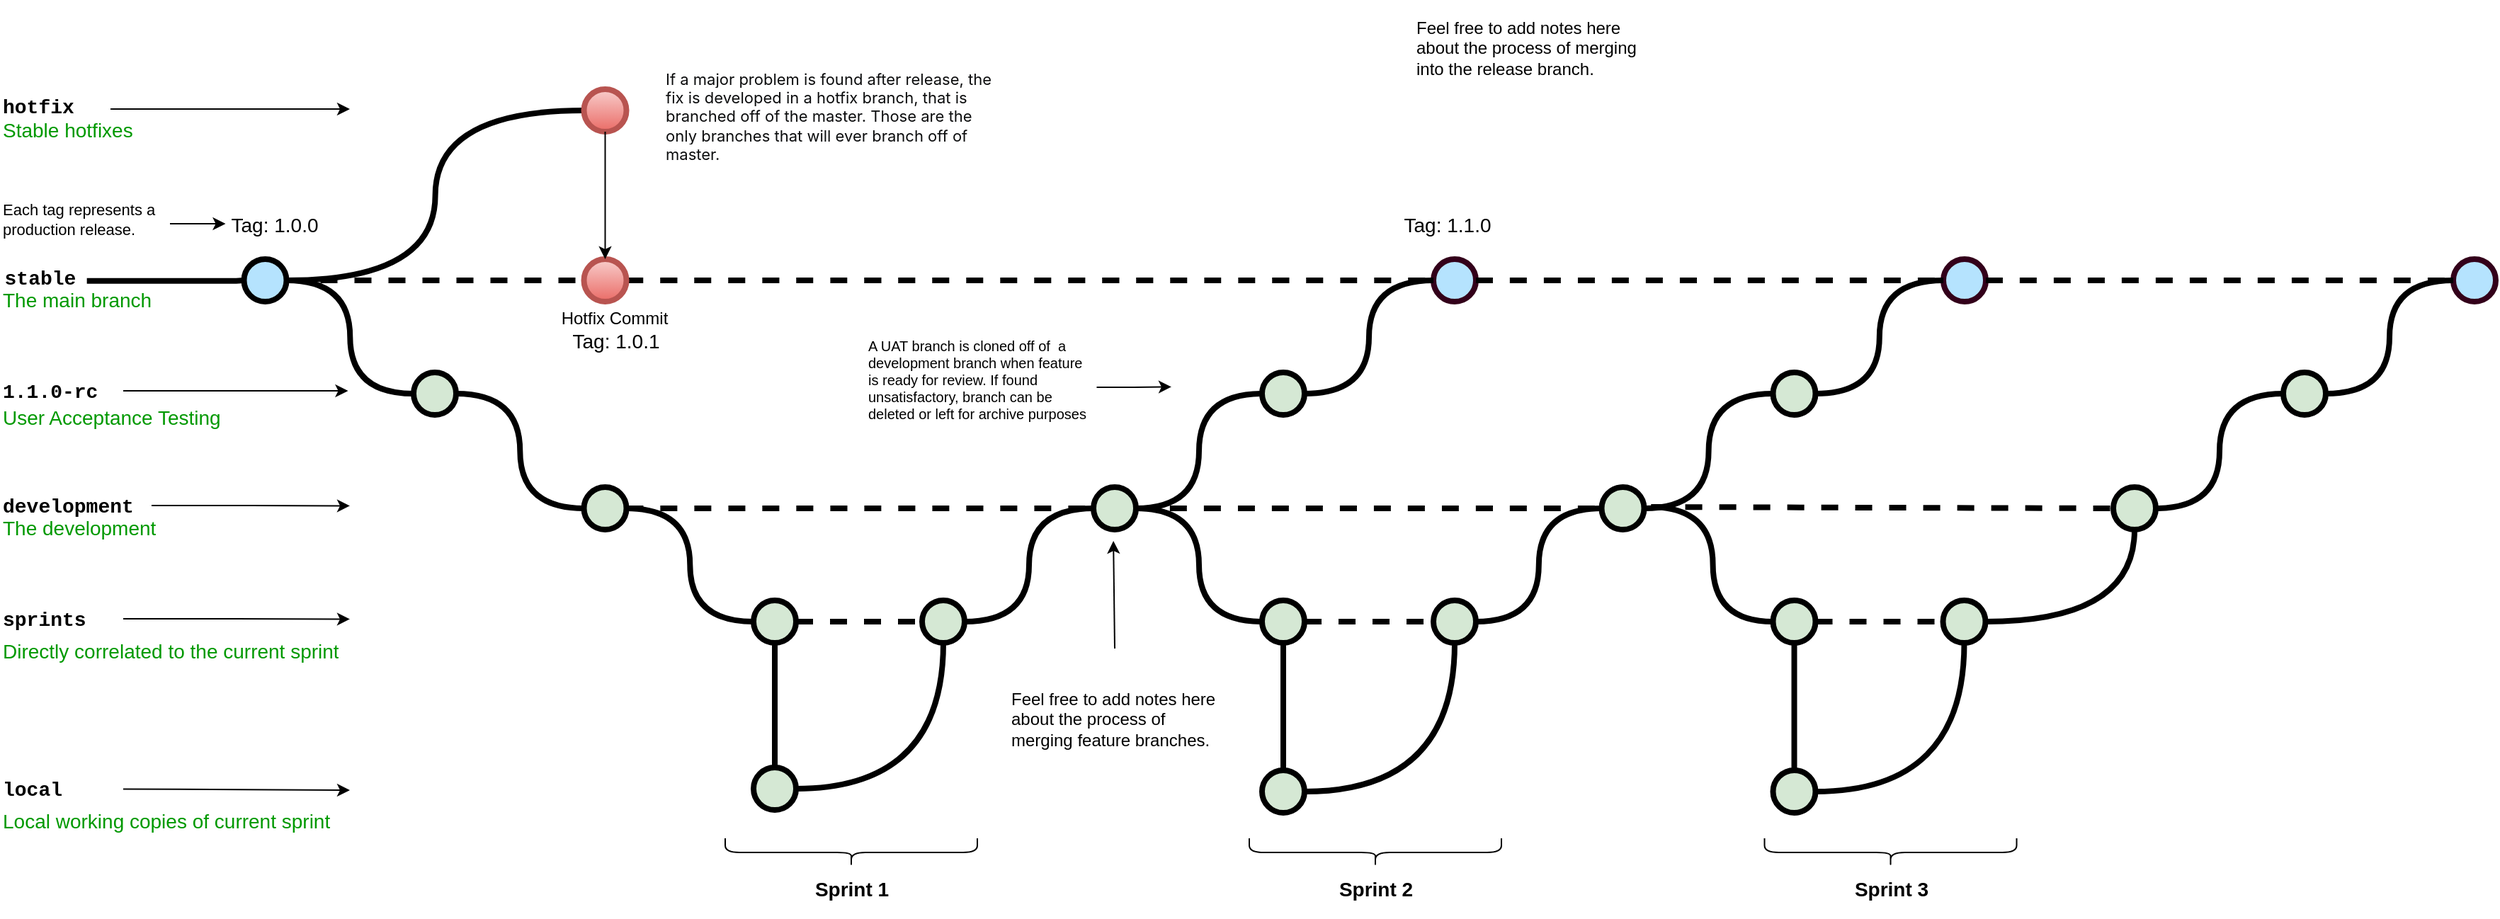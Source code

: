 <mxfile version="22.1.0" type="github">
  <diagram id="yPxyJZ8AM_hMuL3Unpa9" name="HW.GitFlow">
    <mxGraphModel dx="1247" dy="687" grid="1" gridSize="10" guides="1" tooltips="1" connect="1" arrows="1" fold="1" page="1" pageScale="1" pageWidth="1700" pageHeight="1100" math="0" shadow="0">
      <root>
        <mxCell id="0" />
        <mxCell id="1" parent="0" />
        <mxCell id="uWUnNED6HEl2aK5fdaIb-7" value="Hotfix Commit" style="text;html=1;strokeColor=none;fillColor=none;align=center;verticalAlign=middle;whiteSpace=wrap;overflow=hidden;" parent="1" vertex="1">
          <mxGeometry x="427.25" y="351" width="80" height="30" as="geometry" />
        </mxCell>
        <mxCell id="uWUnNED6HEl2aK5fdaIb-8" value="" style="edgeStyle=orthogonalEdgeStyle;rounded=0;html=1;jettySize=auto;orthogonalLoop=1;plain-blue;endArrow=none;endFill=0;strokeWidth=4;strokeColor=#000000;entryX=0;entryY=0.5;entryDx=0;entryDy=0;entryPerimeter=0;dashed=1;" parent="1" source="uWUnNED6HEl2aK5fdaIb-10" target="9hBKPDzoitwpIBdzFDQ7-16" edge="1">
          <mxGeometry x="292.25" y="211" as="geometry">
            <mxPoint x="442.25" y="330" as="targetPoint" />
          </mxGeometry>
        </mxCell>
        <mxCell id="uWUnNED6HEl2aK5fdaIb-9" style="edgeStyle=orthogonalEdgeStyle;curved=1;rounded=0;html=1;exitX=1;exitY=0.5;exitPerimeter=0;entryX=0;entryY=0.5;entryPerimeter=0;endArrow=none;endFill=0;jettySize=auto;orthogonalLoop=1;strokeWidth=4;fontSize=15;entryDx=0;entryDy=0;exitDx=0;exitDy=0;" parent="1" source="uWUnNED6HEl2aK5fdaIb-10" target="uWUnNED6HEl2aK5fdaIb-15" edge="1">
          <mxGeometry relative="1" as="geometry">
            <mxPoint x="230" y="371" as="sourcePoint" />
            <mxPoint x="348.8" y="453.79" as="targetPoint" />
          </mxGeometry>
        </mxCell>
        <mxCell id="uWUnNED6HEl2aK5fdaIb-10" value="" style="verticalLabelPosition=bottom;verticalAlign=top;html=1;strokeWidth=4;shape=mxgraph.flowchart.on-page_reference;plain-blue;gradientColor=none;fillColor=#B5E3Fe;strokeColor=#000000;" parent="1" vertex="1">
          <mxGeometry x="205.25" y="324" width="30" height="30" as="geometry" />
        </mxCell>
        <mxCell id="uWUnNED6HEl2aK5fdaIb-80" value="" style="edgeStyle=orthogonalEdgeStyle;curved=1;rounded=0;orthogonalLoop=1;jettySize=auto;html=1;endArrow=none;endFill=0;strokeWidth=4;entryX=0;entryY=0.5;entryDx=0;entryDy=0;entryPerimeter=0;exitX=1;exitY=0.5;exitDx=0;exitDy=0;exitPerimeter=0;dashed=1;" parent="1" source="9hBKPDzoitwpIBdzFDQ7-16" target="uWUnNED6HEl2aK5fdaIb-109" edge="1">
          <mxGeometry relative="1" as="geometry">
            <mxPoint x="734.5" y="330" as="targetPoint" />
            <mxPoint x="652.25" y="330" as="sourcePoint" />
          </mxGeometry>
        </mxCell>
        <mxCell id="uWUnNED6HEl2aK5fdaIb-109" value="" style="verticalLabelPosition=bottom;verticalAlign=top;html=1;strokeWidth=4;shape=mxgraph.flowchart.on-page_reference;plain-blue;gradientColor=none;strokeColor=#33001A;fillColor=#B5E3FE;" parent="1" vertex="1">
          <mxGeometry x="1045" y="324" width="30" height="30" as="geometry" />
        </mxCell>
        <mxCell id="uWUnNED6HEl2aK5fdaIb-12" value="" style="edgeStyle=orthogonalEdgeStyle;rounded=0;html=1;jettySize=auto;orthogonalLoop=1;strokeWidth=4;endArrow=none;endFill=0;exitX=0.418;exitY=-0.13;exitDx=0;exitDy=0;exitPerimeter=0;" parent="1" target="uWUnNED6HEl2aK5fdaIb-10" edge="1" source="uWUnNED6HEl2aK5fdaIb-90">
          <mxGeometry x="192.25" y="211" as="geometry">
            <mxPoint x="100" y="336" as="sourcePoint" />
          </mxGeometry>
        </mxCell>
        <mxCell id="uWUnNED6HEl2aK5fdaIb-13" value="stable" style="text;html=1;strokeColor=none;fillColor=none;align=center;verticalAlign=middle;whiteSpace=wrap;overflow=hidden;fontSize=14;fontStyle=1;fontFamily=Courier New;" parent="1" vertex="1">
          <mxGeometry x="33" y="317" width="57" height="42" as="geometry" />
        </mxCell>
        <mxCell id="uWUnNED6HEl2aK5fdaIb-15" value="" style="verticalLabelPosition=bottom;verticalAlign=top;html=1;strokeWidth=4;shape=mxgraph.flowchart.on-page_reference;plain-purple;gradientColor=none;strokeColor=#000000;fillColor=#D5E8D4;" parent="1" vertex="1">
          <mxGeometry x="325" y="404" width="30" height="30" as="geometry" />
        </mxCell>
        <mxCell id="uWUnNED6HEl2aK5fdaIb-20" value="1.1.0-rc" style="text;html=1;strokeColor=none;fillColor=none;align=left;verticalAlign=middle;whiteSpace=wrap;overflow=hidden;fontSize=14;fontStyle=1;fontFamily=Courier New;" parent="1" vertex="1">
          <mxGeometry x="33" y="407" width="87" height="20" as="geometry" />
        </mxCell>
        <mxCell id="uWUnNED6HEl2aK5fdaIb-75" style="edgeStyle=orthogonalEdgeStyle;rounded=0;orthogonalLoop=1;jettySize=auto;html=1;entryX=1;entryY=0.5;entryDx=0;entryDy=0;entryPerimeter=0;endArrow=none;endFill=0;strokeWidth=4;curved=1;" parent="1" source="uWUnNED6HEl2aK5fdaIb-69" target="uWUnNED6HEl2aK5fdaIb-15" edge="1">
          <mxGeometry relative="1" as="geometry" />
        </mxCell>
        <mxCell id="uWUnNED6HEl2aK5fdaIb-94" style="edgeStyle=orthogonalEdgeStyle;curved=1;rounded=0;orthogonalLoop=1;jettySize=auto;html=1;exitX=1;exitY=0.5;exitDx=0;exitDy=0;exitPerimeter=0;entryX=0;entryY=0.5;entryDx=0;entryDy=0;entryPerimeter=0;endArrow=none;endFill=0;strokeWidth=4;fontFamily=Courier New;fontColor=#009900;" parent="1" source="uWUnNED6HEl2aK5fdaIb-69" target="uWUnNED6HEl2aK5fdaIb-82" edge="1">
          <mxGeometry relative="1" as="geometry" />
        </mxCell>
        <mxCell id="uWUnNED6HEl2aK5fdaIb-69" value="" style="verticalLabelPosition=bottom;verticalAlign=top;html=1;strokeWidth=4;shape=mxgraph.flowchart.on-page_reference;plain-purple;gradientColor=none;strokeColor=#000000;fillColor=#D5E8D4;" parent="1" vertex="1">
          <mxGeometry x="445.25" y="485" width="30" height="30" as="geometry" />
        </mxCell>
        <mxCell id="uWUnNED6HEl2aK5fdaIb-96" value="" style="edgeStyle=orthogonalEdgeStyle;curved=1;rounded=0;orthogonalLoop=1;jettySize=auto;html=1;endArrow=none;endFill=0;strokeWidth=4;fontFamily=Courier New;fontColor=#009900;exitX=1;exitY=0.5;exitDx=0;exitDy=0;exitPerimeter=0;dashed=1;" parent="1" source="uWUnNED6HEl2aK5fdaIb-69" target="uWUnNED6HEl2aK5fdaIb-95" edge="1">
          <mxGeometry relative="1" as="geometry">
            <mxPoint x="624.75" y="495" as="sourcePoint" />
          </mxGeometry>
        </mxCell>
        <mxCell id="uWUnNED6HEl2aK5fdaIb-108" style="edgeStyle=orthogonalEdgeStyle;curved=1;rounded=0;orthogonalLoop=1;jettySize=auto;html=1;entryX=0;entryY=0.5;entryDx=0;entryDy=0;entryPerimeter=0;endArrow=none;endFill=0;strokeWidth=4;fontFamily=Courier New;fontColor=#009900;" parent="1" source="uWUnNED6HEl2aK5fdaIb-95" target="uWUnNED6HEl2aK5fdaIb-106" edge="1">
          <mxGeometry relative="1" as="geometry" />
        </mxCell>
        <mxCell id="uWUnNED6HEl2aK5fdaIb-95" value="" style="verticalLabelPosition=bottom;verticalAlign=top;html=1;strokeWidth=4;shape=mxgraph.flowchart.on-page_reference;plain-purple;gradientColor=none;strokeColor=#000000;fillColor=#D5E8D4;" parent="1" vertex="1">
          <mxGeometry x="805" y="485" width="30" height="30" as="geometry" />
        </mxCell>
        <mxCell id="eTHWEqtKEvHJFxcrCYFt-22" style="edgeStyle=orthogonalEdgeStyle;rounded=0;orthogonalLoop=1;jettySize=auto;html=1;exitX=1;exitY=0.5;exitDx=0;exitDy=0;" edge="1" parent="1" source="uWUnNED6HEl2aK5fdaIb-76">
          <mxGeometry relative="1" as="geometry">
            <mxPoint x="280" y="498.238" as="targetPoint" />
          </mxGeometry>
        </mxCell>
        <mxCell id="uWUnNED6HEl2aK5fdaIb-76" value="development" style="text;html=1;strokeColor=none;fillColor=none;align=left;verticalAlign=middle;whiteSpace=wrap;overflow=hidden;fontSize=14;fontStyle=1;fontFamily=Courier New;" parent="1" vertex="1">
          <mxGeometry x="33" y="488" width="107" height="20" as="geometry" />
        </mxCell>
        <mxCell id="uWUnNED6HEl2aK5fdaIb-81" value="" style="edgeStyle=orthogonalEdgeStyle;rounded=0;orthogonalLoop=1;jettySize=auto;html=1;endArrow=none;endFill=0;strokeWidth=4;dashed=1;" parent="1" source="uWUnNED6HEl2aK5fdaIb-82" target="uWUnNED6HEl2aK5fdaIb-84" edge="1">
          <mxGeometry relative="1" as="geometry" />
        </mxCell>
        <mxCell id="uWUnNED6HEl2aK5fdaIb-82" value="" style="verticalLabelPosition=bottom;verticalAlign=top;html=1;strokeWidth=4;shape=mxgraph.flowchart.on-page_reference;plain-purple;gradientColor=none;strokeColor=#000000;fillColor=#D5E8D4;" parent="1" vertex="1">
          <mxGeometry x="565" y="565" width="30" height="30" as="geometry" />
        </mxCell>
        <mxCell id="uWUnNED6HEl2aK5fdaIb-97" style="edgeStyle=orthogonalEdgeStyle;curved=1;rounded=0;orthogonalLoop=1;jettySize=auto;html=1;exitX=1;exitY=0.5;exitDx=0;exitDy=0;exitPerimeter=0;entryX=0;entryY=0.5;entryDx=0;entryDy=0;entryPerimeter=0;endArrow=none;endFill=0;strokeWidth=4;fontFamily=Courier New;fontColor=#009900;" parent="1" source="uWUnNED6HEl2aK5fdaIb-84" target="uWUnNED6HEl2aK5fdaIb-95" edge="1">
          <mxGeometry relative="1" as="geometry" />
        </mxCell>
        <mxCell id="uWUnNED6HEl2aK5fdaIb-84" value="" style="verticalLabelPosition=bottom;verticalAlign=top;html=1;strokeWidth=4;shape=mxgraph.flowchart.on-page_reference;plain-purple;gradientColor=none;strokeColor=#000000;fillColor=#D5E8D4;" parent="1" vertex="1">
          <mxGeometry x="684" y="565" width="30" height="30" as="geometry" />
        </mxCell>
        <mxCell id="eTHWEqtKEvHJFxcrCYFt-21" style="edgeStyle=orthogonalEdgeStyle;rounded=0;orthogonalLoop=1;jettySize=auto;html=1;exitX=1;exitY=0.5;exitDx=0;exitDy=0;" edge="1" parent="1" source="uWUnNED6HEl2aK5fdaIb-86">
          <mxGeometry relative="1" as="geometry">
            <mxPoint x="280" y="578.238" as="targetPoint" />
          </mxGeometry>
        </mxCell>
        <mxCell id="uWUnNED6HEl2aK5fdaIb-86" value="sprints" style="text;html=1;strokeColor=none;fillColor=none;align=left;verticalAlign=middle;whiteSpace=wrap;overflow=hidden;fontSize=14;fontStyle=1;fontFamily=Courier New;" parent="1" vertex="1">
          <mxGeometry x="33" y="568" width="87" height="20" as="geometry" />
        </mxCell>
        <mxCell id="uWUnNED6HEl2aK5fdaIb-87" value="The development" style="text;html=1;strokeColor=none;fillColor=none;align=left;verticalAlign=middle;whiteSpace=wrap;overflow=hidden;fontSize=14;fontStyle=0;fontColor=#009900;" parent="1" vertex="1">
          <mxGeometry x="33" y="503" width="240" height="20" as="geometry" />
        </mxCell>
        <mxCell id="uWUnNED6HEl2aK5fdaIb-88" value="Directly correlated to the current sprint" style="text;html=1;strokeColor=none;fillColor=none;align=left;verticalAlign=middle;whiteSpace=wrap;overflow=hidden;fontSize=14;fontStyle=0;fontColor=#009900;" parent="1" vertex="1">
          <mxGeometry x="33" y="588" width="254.25" height="25" as="geometry" />
        </mxCell>
        <mxCell id="uWUnNED6HEl2aK5fdaIb-89" value="User Acceptance Testing" style="text;html=1;strokeColor=none;fillColor=none;align=left;verticalAlign=middle;whiteSpace=wrap;overflow=hidden;fontSize=14;fontStyle=0;fontColor=#009900;" parent="1" vertex="1">
          <mxGeometry x="33" y="425" width="240" height="20" as="geometry" />
        </mxCell>
        <mxCell id="uWUnNED6HEl2aK5fdaIb-90" value="The main branch&lt;br&gt;" style="text;html=1;strokeColor=none;fillColor=none;align=left;verticalAlign=middle;whiteSpace=wrap;overflow=hidden;fontSize=14;fontStyle=0;fontColor=#009900;" parent="1" vertex="1">
          <mxGeometry x="33" y="342" width="146.75" height="20" as="geometry" />
        </mxCell>
        <mxCell id="uWUnNED6HEl2aK5fdaIb-93" value="" style="endArrow=classic;html=1;strokeWidth=1;fontFamily=Courier New;fontColor=#009900;entryX=1;entryY=0.5;entryDx=0;entryDy=0;exitX=1;exitY=0.5;exitDx=0;exitDy=0;" parent="1" edge="1" source="uWUnNED6HEl2aK5fdaIb-20">
          <mxGeometry width="50" height="50" relative="1" as="geometry">
            <mxPoint x="160" y="419" as="sourcePoint" />
            <mxPoint x="278.75" y="417" as="targetPoint" />
          </mxGeometry>
        </mxCell>
        <mxCell id="uWUnNED6HEl2aK5fdaIb-103" value="Tag: 1.0.0" style="text;html=1;strokeColor=none;fillColor=none;align=center;verticalAlign=middle;whiteSpace=wrap;overflow=hidden;fontSize=14;" parent="1" vertex="1">
          <mxGeometry x="192.25" y="289" width="70" height="20" as="geometry" />
        </mxCell>
        <mxCell id="uWUnNED6HEl2aK5fdaIb-115" style="edgeStyle=orthogonalEdgeStyle;curved=1;rounded=0;orthogonalLoop=1;jettySize=auto;html=1;entryX=0;entryY=0.5;entryDx=0;entryDy=0;entryPerimeter=0;endArrow=none;endFill=0;strokeWidth=4;fontFamily=Courier New;fontColor=#009900;" parent="1" source="uWUnNED6HEl2aK5fdaIb-106" target="uWUnNED6HEl2aK5fdaIb-109" edge="1">
          <mxGeometry relative="1" as="geometry" />
        </mxCell>
        <mxCell id="uWUnNED6HEl2aK5fdaIb-106" value="" style="verticalLabelPosition=bottom;verticalAlign=top;html=1;strokeWidth=4;shape=mxgraph.flowchart.on-page_reference;plain-purple;gradientColor=none;strokeColor=#000000;fillColor=#D5E8D4;" parent="1" vertex="1">
          <mxGeometry x="924" y="404" width="30" height="30" as="geometry" />
        </mxCell>
        <mxCell id="uWUnNED6HEl2aK5fdaIb-116" value="Tag: 1.1.0" style="text;html=1;strokeColor=none;fillColor=none;align=center;verticalAlign=middle;whiteSpace=wrap;overflow=hidden;fontSize=14;" parent="1" vertex="1">
          <mxGeometry x="1000" y="289" width="110" height="20" as="geometry" />
        </mxCell>
        <mxCell id="uWUnNED6HEl2aK5fdaIb-117" value="" style="endArrow=classic;html=1;strokeWidth=1;fontFamily=Courier New;fontColor=#009900;exitX=0.5;exitY=0;exitDx=0;exitDy=0;" parent="1" source="fSnZ5vnYTslC5NarKmr_-5" edge="1">
          <mxGeometry width="50" height="50" relative="1" as="geometry">
            <mxPoint x="820.935" y="739.0" as="sourcePoint" />
            <mxPoint x="819.06" y="523" as="targetPoint" />
          </mxGeometry>
        </mxCell>
        <mxCell id="eTHWEqtKEvHJFxcrCYFt-56" style="edgeStyle=orthogonalEdgeStyle;rounded=0;orthogonalLoop=1;jettySize=auto;html=1;exitX=1;exitY=0.5;exitDx=0;exitDy=0;" edge="1" parent="1" source="fSnZ5vnYTslC5NarKmr_-4">
          <mxGeometry relative="1" as="geometry">
            <mxPoint x="860" y="414.19" as="targetPoint" />
          </mxGeometry>
        </mxCell>
        <mxCell id="fSnZ5vnYTslC5NarKmr_-4" value="&lt;span style=&quot;font-size: 10px;&quot;&gt;A UAT branch is cloned off of&amp;nbsp; a development&amp;nbsp;branch when feature is ready for review. If found unsatisfactory, branch can be deleted or left for archive purposes&lt;br style=&quot;font-size: 10px;&quot;&gt;&lt;/span&gt;" style="text;html=1;strokeColor=none;fillColor=none;align=left;verticalAlign=top;whiteSpace=wrap;overflow=hidden;fontSize=10;fontStyle=0;fontColor=#000000;" parent="1" vertex="1">
          <mxGeometry x="644" y="373" width="163.25" height="83" as="geometry" />
        </mxCell>
        <mxCell id="fSnZ5vnYTslC5NarKmr_-9" value="" style="edgeStyle=orthogonalEdgeStyle;rounded=0;orthogonalLoop=1;jettySize=auto;html=1;fontSize=12;fontColor=#000000;entryX=0;entryY=0.5;entryDx=0;entryDy=0;" parent="1" source="fSnZ5vnYTslC5NarKmr_-8" target="uWUnNED6HEl2aK5fdaIb-103" edge="1">
          <mxGeometry relative="1" as="geometry">
            <mxPoint x="172.25" y="299" as="targetPoint" />
            <Array as="points">
              <mxPoint x="172.25" y="299" />
              <mxPoint x="172.25" y="299" />
            </Array>
          </mxGeometry>
        </mxCell>
        <mxCell id="fSnZ5vnYTslC5NarKmr_-8" value="&lt;span style=&quot;text-align: center; font-size: 11px;&quot;&gt;Each tag represents a production release.&lt;/span&gt;" style="text;html=1;strokeColor=none;fillColor=none;align=left;verticalAlign=middle;whiteSpace=wrap;overflow=hidden;fontSize=11;fontStyle=0;fontColor=#000000;" parent="1" vertex="1">
          <mxGeometry x="33" y="277" width="120" height="38" as="geometry" />
        </mxCell>
        <mxCell id="9hBKPDzoitwpIBdzFDQ7-15" value="&lt;span style=&quot;text-align: center&quot;&gt;Feel free to add notes here about the process of merging into the release branch.&lt;br&gt;&lt;br&gt;&lt;/span&gt;" style="text;html=1;strokeColor=none;fillColor=none;align=left;verticalAlign=middle;whiteSpace=wrap;overflow=hidden;fontSize=12;fontStyle=0;fontColor=#000000;" parent="1" vertex="1">
          <mxGeometry x="1031" y="141" width="167.75" height="81" as="geometry" />
        </mxCell>
        <mxCell id="9hBKPDzoitwpIBdzFDQ7-16" value="" style="verticalLabelPosition=bottom;verticalAlign=top;html=1;strokeWidth=4;shape=mxgraph.flowchart.on-page_reference;plain-blue;gradientColor=#EA6B66;strokeColor=#B85450;fillColor=#F8CECC;" parent="1" vertex="1">
          <mxGeometry x="445.25" y="324" width="30" height="30" as="geometry" />
        </mxCell>
        <mxCell id="9hBKPDzoitwpIBdzFDQ7-61" value="Tag: 1.0.1" style="text;html=1;strokeColor=none;fillColor=none;align=center;verticalAlign=middle;whiteSpace=wrap;overflow=hidden;fontSize=14;" parent="1" vertex="1">
          <mxGeometry x="432.63" y="371" width="70" height="20" as="geometry" />
        </mxCell>
        <mxCell id="eTHWEqtKEvHJFxcrCYFt-2" value="&lt;span style=&quot;color: rgb(12, 13, 14); font-family: -apple-system, BlinkMacSystemFont, &amp;quot;Segoe UI Adjusted&amp;quot;, &amp;quot;Segoe UI&amp;quot;, &amp;quot;Liberation Sans&amp;quot;, sans-serif; font-size: 11px; font-style: normal; font-variant-ligatures: normal; font-variant-caps: normal; font-weight: 400; letter-spacing: normal; orphans: 2; text-align: left; text-indent: 0px; text-transform: none; widows: 2; word-spacing: 0px; -webkit-text-stroke-width: 0px; background-color: rgb(255, 255, 255); text-decoration-thickness: initial; text-decoration-style: initial; text-decoration-color: initial; float: none; display: inline !important;&quot;&gt;If a major problem is found after release, the fix is developed in a hotfix branch, that is branched off of the master. Those are the only branches that will ever branch off of master.&lt;/span&gt;" style="text;whiteSpace=wrap;html=1;fontSize=11;" vertex="1" parent="1">
          <mxGeometry x="500.75" y="184" width="236.5" height="80" as="geometry" />
        </mxCell>
        <mxCell id="eTHWEqtKEvHJFxcrCYFt-6" style="edgeStyle=orthogonalEdgeStyle;curved=1;rounded=0;html=1;exitX=1;exitY=0.5;exitPerimeter=0;entryX=0;entryY=0.5;entryPerimeter=0;endArrow=none;endFill=0;jettySize=auto;orthogonalLoop=1;strokeWidth=4;fontSize=15;entryDx=0;entryDy=0;exitDx=0;exitDy=0;" edge="1" parent="1" source="uWUnNED6HEl2aK5fdaIb-10" target="eTHWEqtKEvHJFxcrCYFt-4">
          <mxGeometry relative="1" as="geometry">
            <mxPoint x="339.5" y="169" as="sourcePoint" />
            <mxPoint x="387.5" y="254" as="targetPoint" />
          </mxGeometry>
        </mxCell>
        <mxCell id="eTHWEqtKEvHJFxcrCYFt-4" value="" style="verticalLabelPosition=bottom;verticalAlign=top;html=1;strokeWidth=4;shape=mxgraph.flowchart.on-page_reference;plain-blue;gradientColor=#EA6B66;strokeColor=#B85450;fillColor=#F8CECC;" vertex="1" parent="1">
          <mxGeometry x="445.25" y="204" width="30" height="30" as="geometry" />
        </mxCell>
        <mxCell id="eTHWEqtKEvHJFxcrCYFt-7" style="edgeStyle=orthogonalEdgeStyle;rounded=0;orthogonalLoop=1;jettySize=auto;html=1;exitX=0.5;exitY=1;exitDx=0;exitDy=0;exitPerimeter=0;entryX=0.5;entryY=0;entryDx=0;entryDy=0;entryPerimeter=0;" edge="1" parent="1" source="eTHWEqtKEvHJFxcrCYFt-4" target="9hBKPDzoitwpIBdzFDQ7-16">
          <mxGeometry relative="1" as="geometry" />
        </mxCell>
        <mxCell id="eTHWEqtKEvHJFxcrCYFt-8" value="" style="endArrow=classic;html=1;strokeWidth=1;fontFamily=Courier New;fontColor=#009900;" edge="1" parent="1">
          <mxGeometry width="50" height="50" relative="1" as="geometry">
            <mxPoint x="111" y="218" as="sourcePoint" />
            <mxPoint x="280" y="218" as="targetPoint" />
          </mxGeometry>
        </mxCell>
        <mxCell id="eTHWEqtKEvHJFxcrCYFt-9" value="hotfix" style="text;html=1;strokeColor=none;fillColor=none;align=left;verticalAlign=middle;whiteSpace=wrap;overflow=hidden;fontSize=14;fontStyle=1;fontFamily=Courier New;" vertex="1" parent="1">
          <mxGeometry x="33" y="206" width="77" height="20" as="geometry" />
        </mxCell>
        <mxCell id="eTHWEqtKEvHJFxcrCYFt-10" value="Stable hotfixes" style="text;html=1;strokeColor=none;fillColor=none;align=left;verticalAlign=middle;whiteSpace=wrap;overflow=hidden;fontSize=14;fontStyle=0;fontColor=#009900;" vertex="1" parent="1">
          <mxGeometry x="33" y="222" width="240" height="20" as="geometry" />
        </mxCell>
        <mxCell id="eTHWEqtKEvHJFxcrCYFt-12" value="" style="verticalLabelPosition=bottom;verticalAlign=top;html=1;strokeWidth=4;shape=mxgraph.flowchart.on-page_reference;plain-purple;gradientColor=none;strokeColor=#000000;fillColor=#D5E8D4;" vertex="1" parent="1">
          <mxGeometry x="565" y="683" width="30" height="30" as="geometry" />
        </mxCell>
        <mxCell id="eTHWEqtKEvHJFxcrCYFt-14" value="" style="edgeStyle=orthogonalEdgeStyle;rounded=0;orthogonalLoop=1;jettySize=auto;html=1;endArrow=none;endFill=0;strokeWidth=4;exitX=0.5;exitY=1;exitDx=0;exitDy=0;exitPerimeter=0;entryX=0.5;entryY=0;entryDx=0;entryDy=0;entryPerimeter=0;" edge="1" parent="1" source="uWUnNED6HEl2aK5fdaIb-82" target="eTHWEqtKEvHJFxcrCYFt-12">
          <mxGeometry relative="1" as="geometry">
            <mxPoint x="531" y="629" as="sourcePoint" />
            <mxPoint x="612" y="629" as="targetPoint" />
          </mxGeometry>
        </mxCell>
        <mxCell id="eTHWEqtKEvHJFxcrCYFt-15" value="local" style="text;html=1;strokeColor=none;fillColor=none;align=left;verticalAlign=middle;whiteSpace=wrap;overflow=hidden;fontSize=14;fontStyle=1;fontFamily=Courier New;" vertex="1" parent="1">
          <mxGeometry x="33" y="688" width="87" height="20" as="geometry" />
        </mxCell>
        <mxCell id="eTHWEqtKEvHJFxcrCYFt-16" value="Local working copies of current sprint" style="text;html=1;strokeColor=none;fillColor=none;align=left;verticalAlign=middle;whiteSpace=wrap;overflow=hidden;fontSize=14;fontStyle=0;fontColor=#009900;" vertex="1" parent="1">
          <mxGeometry x="33" y="708" width="254.25" height="25" as="geometry" />
        </mxCell>
        <mxCell id="eTHWEqtKEvHJFxcrCYFt-17" value="" style="endArrow=classic;html=1;strokeWidth=1;fontFamily=Courier New;fontColor=#009900;" edge="1" parent="1" source="eTHWEqtKEvHJFxcrCYFt-15">
          <mxGeometry width="50" height="50" relative="1" as="geometry">
            <mxPoint x="151" y="697.5" as="sourcePoint" />
            <mxPoint x="280" y="699" as="targetPoint" />
          </mxGeometry>
        </mxCell>
        <mxCell id="eTHWEqtKEvHJFxcrCYFt-18" style="edgeStyle=orthogonalEdgeStyle;curved=1;rounded=0;orthogonalLoop=1;jettySize=auto;html=1;exitX=1;exitY=0.5;exitDx=0;exitDy=0;exitPerimeter=0;entryX=0.5;entryY=1;entryDx=0;entryDy=0;entryPerimeter=0;endArrow=none;endFill=0;strokeWidth=4;fontFamily=Courier New;fontColor=#009900;" edge="1" parent="1" source="eTHWEqtKEvHJFxcrCYFt-12" target="uWUnNED6HEl2aK5fdaIb-84">
          <mxGeometry relative="1" as="geometry">
            <mxPoint x="588" y="659" as="sourcePoint" />
            <mxPoint x="642" y="738" as="targetPoint" />
          </mxGeometry>
        </mxCell>
        <mxCell id="eTHWEqtKEvHJFxcrCYFt-24" value="" style="verticalLabelPosition=bottom;verticalAlign=top;html=1;strokeWidth=4;shape=mxgraph.flowchart.on-page_reference;plain-purple;gradientColor=none;strokeColor=#000000;fillColor=#D5E8D4;direction=south;" vertex="1" parent="1">
          <mxGeometry x="924" y="565" width="30" height="30" as="geometry" />
        </mxCell>
        <mxCell id="eTHWEqtKEvHJFxcrCYFt-27" style="edgeStyle=orthogonalEdgeStyle;curved=1;rounded=0;orthogonalLoop=1;jettySize=auto;html=1;endArrow=none;endFill=0;strokeWidth=4;fontFamily=Courier New;fontColor=#009900;entryX=0.5;entryY=1;entryDx=0;entryDy=0;entryPerimeter=0;exitX=1;exitY=0.5;exitDx=0;exitDy=0;exitPerimeter=0;" edge="1" parent="1" source="uWUnNED6HEl2aK5fdaIb-95" target="eTHWEqtKEvHJFxcrCYFt-24">
          <mxGeometry relative="1" as="geometry">
            <mxPoint x="835" y="594" as="sourcePoint" />
            <mxPoint x="924" y="514" as="targetPoint" />
          </mxGeometry>
        </mxCell>
        <mxCell id="eTHWEqtKEvHJFxcrCYFt-28" value="" style="edgeStyle=orthogonalEdgeStyle;rounded=0;orthogonalLoop=1;jettySize=auto;html=1;endArrow=none;endFill=0;strokeWidth=4;entryX=0.5;entryY=0;entryDx=0;entryDy=0;entryPerimeter=0;exitX=1;exitY=0.5;exitDx=0;exitDy=0;exitPerimeter=0;" edge="1" target="eTHWEqtKEvHJFxcrCYFt-29" parent="1" source="eTHWEqtKEvHJFxcrCYFt-24">
          <mxGeometry relative="1" as="geometry">
            <mxPoint x="939" y="619" as="sourcePoint" />
            <mxPoint x="971" y="628" as="targetPoint" />
          </mxGeometry>
        </mxCell>
        <mxCell id="eTHWEqtKEvHJFxcrCYFt-29" value="" style="verticalLabelPosition=bottom;verticalAlign=top;html=1;strokeWidth=4;shape=mxgraph.flowchart.on-page_reference;plain-purple;gradientColor=none;strokeColor=#000000;fillColor=#D5E8D4;" vertex="1" parent="1">
          <mxGeometry x="924" y="685" width="30" height="30" as="geometry" />
        </mxCell>
        <mxCell id="eTHWEqtKEvHJFxcrCYFt-30" value="" style="verticalLabelPosition=bottom;verticalAlign=top;html=1;strokeWidth=4;shape=mxgraph.flowchart.on-page_reference;plain-purple;gradientColor=none;strokeColor=#000000;fillColor=#D5E8D4;direction=south;" vertex="1" parent="1">
          <mxGeometry x="1045" y="565" width="30" height="30" as="geometry" />
        </mxCell>
        <mxCell id="eTHWEqtKEvHJFxcrCYFt-31" style="edgeStyle=orthogonalEdgeStyle;curved=1;rounded=0;orthogonalLoop=1;jettySize=auto;html=1;exitX=1;exitY=0.5;exitDx=0;exitDy=0;exitPerimeter=0;entryX=1;entryY=0.5;entryDx=0;entryDy=0;entryPerimeter=0;endArrow=none;endFill=0;strokeWidth=4;fontFamily=Courier New;fontColor=#009900;" edge="1" parent="1" source="eTHWEqtKEvHJFxcrCYFt-29" target="eTHWEqtKEvHJFxcrCYFt-30">
          <mxGeometry relative="1" as="geometry">
            <mxPoint x="1000" y="717" as="sourcePoint" />
            <mxPoint x="1104" y="613" as="targetPoint" />
          </mxGeometry>
        </mxCell>
        <mxCell id="eTHWEqtKEvHJFxcrCYFt-32" value="" style="edgeStyle=orthogonalEdgeStyle;rounded=0;orthogonalLoop=1;jettySize=auto;html=1;endArrow=none;endFill=0;strokeWidth=4;dashed=1;exitX=0.5;exitY=0;exitDx=0;exitDy=0;exitPerimeter=0;entryX=0.5;entryY=1;entryDx=0;entryDy=0;entryPerimeter=0;" edge="1" parent="1" source="eTHWEqtKEvHJFxcrCYFt-24" target="eTHWEqtKEvHJFxcrCYFt-30">
          <mxGeometry relative="1" as="geometry">
            <mxPoint x="956" y="577.76" as="sourcePoint" />
            <mxPoint x="1020" y="599" as="targetPoint" />
          </mxGeometry>
        </mxCell>
        <mxCell id="eTHWEqtKEvHJFxcrCYFt-33" value="" style="shape=curlyBracket;whiteSpace=wrap;html=1;rounded=1;flipH=1;labelPosition=center;verticalLabelPosition=middle;align=center;verticalAlign=middle;rotation=90;textDirection=ltr;horizontal=0;size=0.5;" vertex="1" parent="1">
          <mxGeometry x="624" y="654" width="20" height="178" as="geometry" />
        </mxCell>
        <mxCell id="fSnZ5vnYTslC5NarKmr_-5" value="&lt;div style=&quot;&quot;&gt;&lt;span&gt;Feel free to add notes here about the&amp;nbsp;&lt;/span&gt;&lt;span style=&quot;background-color: initial;&quot;&gt;process of merging feature branches.&lt;/span&gt;&lt;/div&gt;" style="text;html=1;strokeColor=none;fillColor=none;align=left;verticalAlign=middle;whiteSpace=wrap;overflow=hidden;fontSize=12;fontStyle=0;fontColor=#000000;" parent="1" vertex="1">
          <mxGeometry x="745" y="599" width="150" height="100" as="geometry" />
        </mxCell>
        <mxCell id="eTHWEqtKEvHJFxcrCYFt-37" value="Sprint 1" style="text;strokeColor=none;fillColor=none;html=1;fontSize=14;fontStyle=1;verticalAlign=middle;align=center;" vertex="1" parent="1">
          <mxGeometry x="584" y="749" width="100" height="40" as="geometry" />
        </mxCell>
        <mxCell id="eTHWEqtKEvHJFxcrCYFt-38" value="" style="shape=curlyBracket;whiteSpace=wrap;html=1;rounded=1;flipH=1;labelPosition=center;verticalLabelPosition=middle;align=center;verticalAlign=middle;rotation=90;textDirection=ltr;horizontal=0;size=0.5;" vertex="1" parent="1">
          <mxGeometry x="994" y="654" width="20" height="178" as="geometry" />
        </mxCell>
        <mxCell id="eTHWEqtKEvHJFxcrCYFt-39" value="Sprint 2" style="text;strokeColor=none;fillColor=none;html=1;fontSize=14;fontStyle=1;verticalAlign=middle;align=center;" vertex="1" parent="1">
          <mxGeometry x="954" y="749" width="100" height="40" as="geometry" />
        </mxCell>
        <mxCell id="eTHWEqtKEvHJFxcrCYFt-40" value="" style="verticalLabelPosition=bottom;verticalAlign=top;html=1;strokeWidth=4;shape=mxgraph.flowchart.on-page_reference;plain-purple;gradientColor=none;strokeColor=#000000;fillColor=#D5E8D4;" vertex="1" parent="1">
          <mxGeometry x="1163.75" y="485" width="30" height="30" as="geometry" />
        </mxCell>
        <mxCell id="eTHWEqtKEvHJFxcrCYFt-42" style="edgeStyle=orthogonalEdgeStyle;curved=1;rounded=0;orthogonalLoop=1;jettySize=auto;html=1;exitX=0.5;exitY=0;exitDx=0;exitDy=0;exitPerimeter=0;entryX=0;entryY=0.5;entryDx=0;entryDy=0;entryPerimeter=0;endArrow=none;endFill=0;strokeWidth=4;fontFamily=Courier New;fontColor=#009900;" edge="1" parent="1" source="eTHWEqtKEvHJFxcrCYFt-30" target="eTHWEqtKEvHJFxcrCYFt-40">
          <mxGeometry relative="1" as="geometry">
            <mxPoint x="1090" y="613" as="sourcePoint" />
            <mxPoint x="1181" y="533" as="targetPoint" />
          </mxGeometry>
        </mxCell>
        <mxCell id="eTHWEqtKEvHJFxcrCYFt-43" value="" style="edgeStyle=orthogonalEdgeStyle;curved=1;rounded=0;orthogonalLoop=1;jettySize=auto;html=1;endArrow=none;endFill=0;strokeWidth=4;fontFamily=Courier New;fontColor=#009900;exitX=1;exitY=0.5;exitDx=0;exitDy=0;exitPerimeter=0;dashed=1;entryX=0;entryY=0.5;entryDx=0;entryDy=0;entryPerimeter=0;" edge="1" parent="1" source="uWUnNED6HEl2aK5fdaIb-95" target="eTHWEqtKEvHJFxcrCYFt-40">
          <mxGeometry relative="1" as="geometry">
            <mxPoint x="1208" y="609" as="sourcePoint" />
            <mxPoint x="1080" y="499" as="targetPoint" />
          </mxGeometry>
        </mxCell>
        <mxCell id="eTHWEqtKEvHJFxcrCYFt-44" value="" style="verticalLabelPosition=bottom;verticalAlign=top;html=1;strokeWidth=4;shape=mxgraph.flowchart.on-page_reference;plain-purple;gradientColor=none;strokeColor=#000000;fillColor=#D5E8D4;direction=south;" vertex="1" parent="1">
          <mxGeometry x="1284.75" y="565" width="30" height="30" as="geometry" />
        </mxCell>
        <mxCell id="eTHWEqtKEvHJFxcrCYFt-45" value="" style="edgeStyle=orthogonalEdgeStyle;rounded=0;orthogonalLoop=1;jettySize=auto;html=1;endArrow=none;endFill=0;strokeWidth=4;entryX=0.5;entryY=0;entryDx=0;entryDy=0;entryPerimeter=0;exitX=1;exitY=0.5;exitDx=0;exitDy=0;exitPerimeter=0;" edge="1" source="eTHWEqtKEvHJFxcrCYFt-44" target="eTHWEqtKEvHJFxcrCYFt-46" parent="1">
          <mxGeometry relative="1" as="geometry">
            <mxPoint x="1302.75" y="619" as="sourcePoint" />
            <mxPoint x="1334.75" y="628" as="targetPoint" />
          </mxGeometry>
        </mxCell>
        <mxCell id="eTHWEqtKEvHJFxcrCYFt-46" value="" style="verticalLabelPosition=bottom;verticalAlign=top;html=1;strokeWidth=4;shape=mxgraph.flowchart.on-page_reference;plain-purple;gradientColor=none;strokeColor=#000000;fillColor=#D5E8D4;" vertex="1" parent="1">
          <mxGeometry x="1284.75" y="685" width="30" height="30" as="geometry" />
        </mxCell>
        <mxCell id="eTHWEqtKEvHJFxcrCYFt-47" value="" style="verticalLabelPosition=bottom;verticalAlign=top;html=1;strokeWidth=4;shape=mxgraph.flowchart.on-page_reference;plain-purple;gradientColor=none;strokeColor=#000000;fillColor=#D5E8D4;direction=south;" vertex="1" parent="1">
          <mxGeometry x="1404.75" y="565" width="30" height="30" as="geometry" />
        </mxCell>
        <mxCell id="eTHWEqtKEvHJFxcrCYFt-48" style="edgeStyle=orthogonalEdgeStyle;curved=1;rounded=0;orthogonalLoop=1;jettySize=auto;html=1;exitX=1;exitY=0.5;exitDx=0;exitDy=0;exitPerimeter=0;entryX=1;entryY=0.5;entryDx=0;entryDy=0;entryPerimeter=0;endArrow=none;endFill=0;strokeWidth=4;fontFamily=Courier New;fontColor=#009900;" edge="1" source="eTHWEqtKEvHJFxcrCYFt-46" target="eTHWEqtKEvHJFxcrCYFt-47" parent="1">
          <mxGeometry relative="1" as="geometry">
            <mxPoint x="1363.75" y="717" as="sourcePoint" />
            <mxPoint x="1467.75" y="613" as="targetPoint" />
          </mxGeometry>
        </mxCell>
        <mxCell id="eTHWEqtKEvHJFxcrCYFt-49" value="" style="edgeStyle=orthogonalEdgeStyle;rounded=0;orthogonalLoop=1;jettySize=auto;html=1;endArrow=none;endFill=0;strokeWidth=4;dashed=1;exitX=0.5;exitY=0;exitDx=0;exitDy=0;exitPerimeter=0;entryX=0.5;entryY=1;entryDx=0;entryDy=0;entryPerimeter=0;" edge="1" source="eTHWEqtKEvHJFxcrCYFt-44" target="eTHWEqtKEvHJFxcrCYFt-47" parent="1">
          <mxGeometry relative="1" as="geometry">
            <mxPoint x="1319.75" y="577.76" as="sourcePoint" />
            <mxPoint x="1383.75" y="599" as="targetPoint" />
          </mxGeometry>
        </mxCell>
        <mxCell id="eTHWEqtKEvHJFxcrCYFt-50" value="" style="shape=curlyBracket;whiteSpace=wrap;html=1;rounded=1;flipH=1;labelPosition=center;verticalLabelPosition=middle;align=center;verticalAlign=middle;rotation=90;textDirection=ltr;horizontal=0;size=0.5;" vertex="1" parent="1">
          <mxGeometry x="1357.75" y="654" width="20" height="178" as="geometry" />
        </mxCell>
        <mxCell id="eTHWEqtKEvHJFxcrCYFt-51" value="Sprint 3" style="text;strokeColor=none;fillColor=none;html=1;fontSize=14;fontStyle=1;verticalAlign=middle;align=center;" vertex="1" parent="1">
          <mxGeometry x="1317.75" y="749" width="100" height="40" as="geometry" />
        </mxCell>
        <mxCell id="eTHWEqtKEvHJFxcrCYFt-52" style="edgeStyle=orthogonalEdgeStyle;curved=1;rounded=0;orthogonalLoop=1;jettySize=auto;html=1;exitX=0.5;exitY=0;exitDx=0;exitDy=0;exitPerimeter=0;entryX=0.5;entryY=1;entryDx=0;entryDy=0;entryPerimeter=0;endArrow=none;endFill=0;strokeWidth=4;fontFamily=Courier New;fontColor=#009900;" edge="1" source="eTHWEqtKEvHJFxcrCYFt-47" parent="1" target="eTHWEqtKEvHJFxcrCYFt-64">
          <mxGeometry relative="1" as="geometry">
            <mxPoint x="1453.75" y="613" as="sourcePoint" />
            <mxPoint x="1532.75" y="499" as="targetPoint" />
          </mxGeometry>
        </mxCell>
        <mxCell id="eTHWEqtKEvHJFxcrCYFt-53" style="edgeStyle=orthogonalEdgeStyle;curved=1;rounded=0;orthogonalLoop=1;jettySize=auto;html=1;endArrow=none;endFill=0;strokeWidth=4;fontFamily=Courier New;fontColor=#009900;entryX=0.5;entryY=1;entryDx=0;entryDy=0;entryPerimeter=0;exitX=1;exitY=0.5;exitDx=0;exitDy=0;exitPerimeter=0;" edge="1" target="eTHWEqtKEvHJFxcrCYFt-44" parent="1">
          <mxGeometry relative="1" as="geometry">
            <mxPoint x="1198.75" y="499" as="sourcePoint" />
            <mxPoint x="1287.75" y="514" as="targetPoint" />
          </mxGeometry>
        </mxCell>
        <mxCell id="eTHWEqtKEvHJFxcrCYFt-54" value="" style="edgeStyle=orthogonalEdgeStyle;curved=1;rounded=0;orthogonalLoop=1;jettySize=auto;html=1;endArrow=none;endFill=0;strokeWidth=4;fontFamily=Courier New;fontColor=#009900;exitX=1;exitY=0.5;exitDx=0;exitDy=0;exitPerimeter=0;dashed=1;entryX=0;entryY=0.5;entryDx=0;entryDy=0;entryPerimeter=0;" edge="1" parent="1" target="eTHWEqtKEvHJFxcrCYFt-64">
          <mxGeometry relative="1" as="geometry">
            <mxPoint x="1198.75" y="499" as="sourcePoint" />
            <mxPoint x="1532.75" y="499" as="targetPoint" />
          </mxGeometry>
        </mxCell>
        <mxCell id="eTHWEqtKEvHJFxcrCYFt-55" value="" style="verticalLabelPosition=bottom;verticalAlign=top;html=1;strokeWidth=4;shape=mxgraph.flowchart.on-page_reference;plain-purple;gradientColor=none;strokeColor=#000000;fillColor=#D5E8D4;" vertex="1" parent="1">
          <mxGeometry x="1284.75" y="404" width="30" height="30" as="geometry" />
        </mxCell>
        <mxCell id="eTHWEqtKEvHJFxcrCYFt-57" style="edgeStyle=orthogonalEdgeStyle;curved=1;rounded=0;orthogonalLoop=1;jettySize=auto;html=1;entryX=0;entryY=0.5;entryDx=0;entryDy=0;entryPerimeter=0;endArrow=none;endFill=0;strokeWidth=4;fontFamily=Courier New;fontColor=#009900;exitX=1;exitY=0.5;exitDx=0;exitDy=0;exitPerimeter=0;" edge="1" parent="1" source="eTHWEqtKEvHJFxcrCYFt-40" target="eTHWEqtKEvHJFxcrCYFt-55">
          <mxGeometry relative="1" as="geometry">
            <mxPoint x="1168.75" y="471" as="sourcePoint" />
            <mxPoint x="1257.75" y="391" as="targetPoint" />
          </mxGeometry>
        </mxCell>
        <mxCell id="eTHWEqtKEvHJFxcrCYFt-58" value="" style="verticalLabelPosition=bottom;verticalAlign=top;html=1;strokeWidth=4;shape=mxgraph.flowchart.on-page_reference;plain-blue;gradientColor=none;strokeColor=#33001A;fillColor=#B5E3FE;" vertex="1" parent="1">
          <mxGeometry x="1405" y="324" width="30" height="30" as="geometry" />
        </mxCell>
        <mxCell id="eTHWEqtKEvHJFxcrCYFt-60" style="edgeStyle=orthogonalEdgeStyle;curved=1;rounded=0;orthogonalLoop=1;jettySize=auto;html=1;entryX=0;entryY=0.5;entryDx=0;entryDy=0;entryPerimeter=0;endArrow=none;endFill=0;strokeWidth=4;fontFamily=Courier New;fontColor=#009900;exitX=1;exitY=0.5;exitDx=0;exitDy=0;exitPerimeter=0;" edge="1" parent="1" source="eTHWEqtKEvHJFxcrCYFt-55" target="eTHWEqtKEvHJFxcrCYFt-58">
          <mxGeometry relative="1" as="geometry">
            <mxPoint x="1270" y="362" as="sourcePoint" />
            <mxPoint x="1361" y="282" as="targetPoint" />
          </mxGeometry>
        </mxCell>
        <mxCell id="eTHWEqtKEvHJFxcrCYFt-62" value="" style="edgeStyle=orthogonalEdgeStyle;curved=1;rounded=0;orthogonalLoop=1;jettySize=auto;html=1;endArrow=none;endFill=0;strokeWidth=4;entryX=0;entryY=0.5;entryDx=0;entryDy=0;entryPerimeter=0;exitX=1;exitY=0.5;exitDx=0;exitDy=0;exitPerimeter=0;dashed=1;" edge="1" parent="1" source="uWUnNED6HEl2aK5fdaIb-109" target="eTHWEqtKEvHJFxcrCYFt-58">
          <mxGeometry relative="1" as="geometry">
            <mxPoint x="1563.75" y="264" as="targetPoint" />
            <mxPoint x="993.75" y="264" as="sourcePoint" />
          </mxGeometry>
        </mxCell>
        <mxCell id="eTHWEqtKEvHJFxcrCYFt-64" value="" style="verticalLabelPosition=bottom;verticalAlign=top;html=1;strokeWidth=4;shape=mxgraph.flowchart.on-page_reference;plain-purple;gradientColor=none;strokeColor=#000000;fillColor=#D5E8D4;" vertex="1" parent="1">
          <mxGeometry x="1525" y="485" width="30" height="30" as="geometry" />
        </mxCell>
        <mxCell id="eTHWEqtKEvHJFxcrCYFt-65" value="" style="verticalLabelPosition=bottom;verticalAlign=top;html=1;strokeWidth=4;shape=mxgraph.flowchart.on-page_reference;plain-purple;gradientColor=none;strokeColor=#000000;fillColor=#D5E8D4;" vertex="1" parent="1">
          <mxGeometry x="1645" y="404" width="30" height="30" as="geometry" />
        </mxCell>
        <mxCell id="eTHWEqtKEvHJFxcrCYFt-66" style="edgeStyle=orthogonalEdgeStyle;curved=1;rounded=0;orthogonalLoop=1;jettySize=auto;html=1;entryX=0;entryY=0.5;entryDx=0;entryDy=0;entryPerimeter=0;endArrow=none;endFill=0;strokeWidth=4;fontFamily=Courier New;fontColor=#009900;exitX=1;exitY=0.5;exitDx=0;exitDy=0;exitPerimeter=0;" edge="1" parent="1" source="eTHWEqtKEvHJFxcrCYFt-64" target="eTHWEqtKEvHJFxcrCYFt-65">
          <mxGeometry relative="1" as="geometry">
            <mxPoint x="1480.25" y="427" as="sourcePoint" />
            <mxPoint x="1574.25" y="346" as="targetPoint" />
          </mxGeometry>
        </mxCell>
        <mxCell id="eTHWEqtKEvHJFxcrCYFt-67" value="" style="verticalLabelPosition=bottom;verticalAlign=top;html=1;strokeWidth=4;shape=mxgraph.flowchart.on-page_reference;plain-blue;gradientColor=none;strokeColor=#33001A;fillColor=#B5E3FE;" vertex="1" parent="1">
          <mxGeometry x="1765" y="324" width="30" height="30" as="geometry" />
        </mxCell>
        <mxCell id="eTHWEqtKEvHJFxcrCYFt-68" style="edgeStyle=orthogonalEdgeStyle;curved=1;rounded=0;orthogonalLoop=1;jettySize=auto;html=1;entryX=0;entryY=0.5;entryDx=0;entryDy=0;entryPerimeter=0;endArrow=none;endFill=0;strokeWidth=4;fontFamily=Courier New;fontColor=#009900;exitX=1;exitY=0.5;exitDx=0;exitDy=0;exitPerimeter=0;" edge="1" parent="1" source="eTHWEqtKEvHJFxcrCYFt-65" target="eTHWEqtKEvHJFxcrCYFt-67">
          <mxGeometry relative="1" as="geometry">
            <mxPoint x="1585" y="390" as="sourcePoint" />
            <mxPoint x="1675" y="309" as="targetPoint" />
          </mxGeometry>
        </mxCell>
        <mxCell id="eTHWEqtKEvHJFxcrCYFt-69" value="" style="edgeStyle=orthogonalEdgeStyle;curved=1;rounded=0;orthogonalLoop=1;jettySize=auto;html=1;endArrow=none;endFill=0;strokeWidth=4;exitX=1;exitY=0.5;exitDx=0;exitDy=0;exitPerimeter=0;dashed=1;entryX=0;entryY=0.5;entryDx=0;entryDy=0;entryPerimeter=0;" edge="1" parent="1" source="eTHWEqtKEvHJFxcrCYFt-58" target="eTHWEqtKEvHJFxcrCYFt-67">
          <mxGeometry relative="1" as="geometry">
            <mxPoint x="1760" y="339" as="targetPoint" />
            <mxPoint x="1377.75" y="277" as="sourcePoint" />
          </mxGeometry>
        </mxCell>
      </root>
    </mxGraphModel>
  </diagram>
</mxfile>
